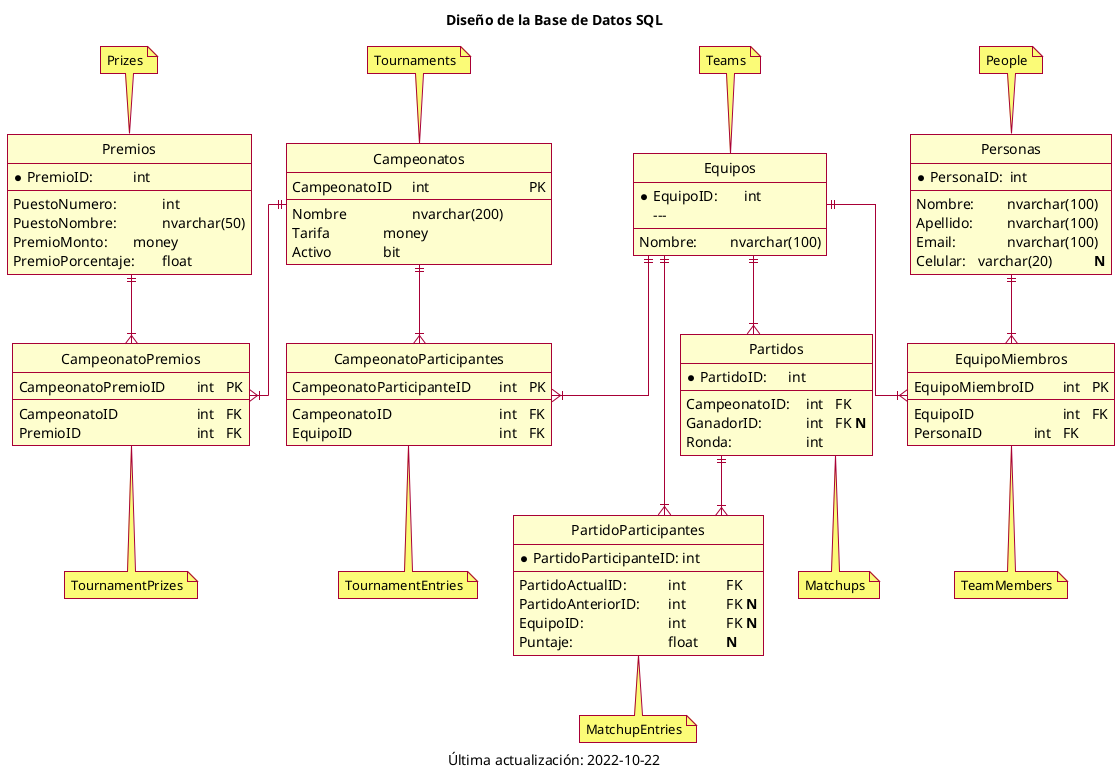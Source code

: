 /'
@title:       GESTOR DE CAMPEONATOS
@description: Aplicación para crear, organizar y administrar campeonatos.
@author:      Gerardo Tordoya
@date:        2022-10-12
@remarks:     *) Para los nombres se usó la convención de WideWorldImporters.
              *) Para los diagramas se usó la convención de Vertabelo.
'/

@startuml GESTOR DE CAMPEONATOS

' Configuración de plantilla.
skin rose
skinparam classFontName Calibri
skinparam shadowing false

' Configuración de diagrama.
hide circle
skinparam linetype ortho

' ──────────────────────────────────────────────────────────────────────────────

title Diseño de la Base de Datos SQL

' ─── OBJETOS ──────────────────────────────────────────────────────────────────

entity "CampeonatoParticipantes"
{
    CampeonatoParticipanteID \t int \t PK 
    ---
    CampeonatoID         \t\t\t int \t FK
    EquipoID           \t\t\t\t int \t FK
}


entity "CampeonatoPremios"
{
    CampeonatoPremioID \t int \t PK
    ---
    CampeonatoID     \t\t int \t FK
    PremioID       \t\t\t int \t FK
}


entity "Campeonatos"
{
    CampeonatoID \t int \t\t\t\t PK
    ---
    Nombre     \t\t nvarchar(200)
    Tarifa     \t\t money
    Activo     \t\t bit
}


entity "EquipoMiembros"
{
    EquipoMiembroID \t int \t PK
    ---
    EquipoID    \t\t\t int \t FK
    PersonaID     \t\t int \t FK
}


entity "Equipos"
{
   *EquipoID: \t int
    ---
    Nombre: \t nvarchar(100)
}


entity "PartidoParticipantes"
{
    *PartidoParticipanteID: int
    --
    PartidoActualID:     \t int   \t FK
    PartidoAnteriorID:   \t int   \t FK **N**
    EquipoID:          \t\t int   \t FK **N**
    Puntaje:           \t\t float \t **N**
}


entity "Partidos"
{
    *PartidoID:      int
    --
    CampeonatoID: \t int \t FK
    GanadorID:    \t int \t FK **N**
    Ronda:      \t\t int
}


entity "Personas"
{
    *PersonaID:  int
    --
    Nombre:   \t nvarchar(100)
    Apellido: \t nvarchar(100)
    Email:  \t\t nvarchar(100)
    Celular:  \t varchar(20)   \t **N**
}


entity "Premios"
{
    *PremioID:           int
    --
    PuestoNumero:     \t int
    PuestoNombre:     \t nvarchar(50)
    PremioMonto:      \t money
    PremioPorcentaje: \t float
}

' ─── RELACIONES ───────────────────────────────────────────────────────────────

Campeonatos ||--|{ CampeonatoParticipantes
Campeonatos ||--|{ CampeonatoPremios

Equipos     ||--|{ CampeonatoParticipantes
Equipos     ||--|{ EquipoMiembros
Equipos     ||--|{ PartidoParticipantes
Equipos     ||--|{ Partidos

Partidos    ||--|{ PartidoParticipantes

Personas    ||--|{ EquipoMiembros

Premios     ||--|{ CampeonatoPremios

' ─── NOTAS ────────────────────────────────────────────────────────────────────
note top of Premios: Prizes
note top of Campeonatos: Tournaments
note top of Equipos: Teams
note top of Personas: People

note "TournamentPrizes" as N1
CampeonatoPremios .. N1

note "TournamentEntries" as N2
CampeonatoParticipantes .. N2

note "MatchupEntries" as N3
PartidoParticipantes .. N3

note "Matchups" as N4
Partidos .. N4

note "TeamMembers" as N5
EquipoMiembros .. N5

' ──────────────────────────────────────────────────────────────────────────────

caption Última actualización: 2022-10-22

' ──────────────────────────────────────────────────────────────────────────────

@enduml
